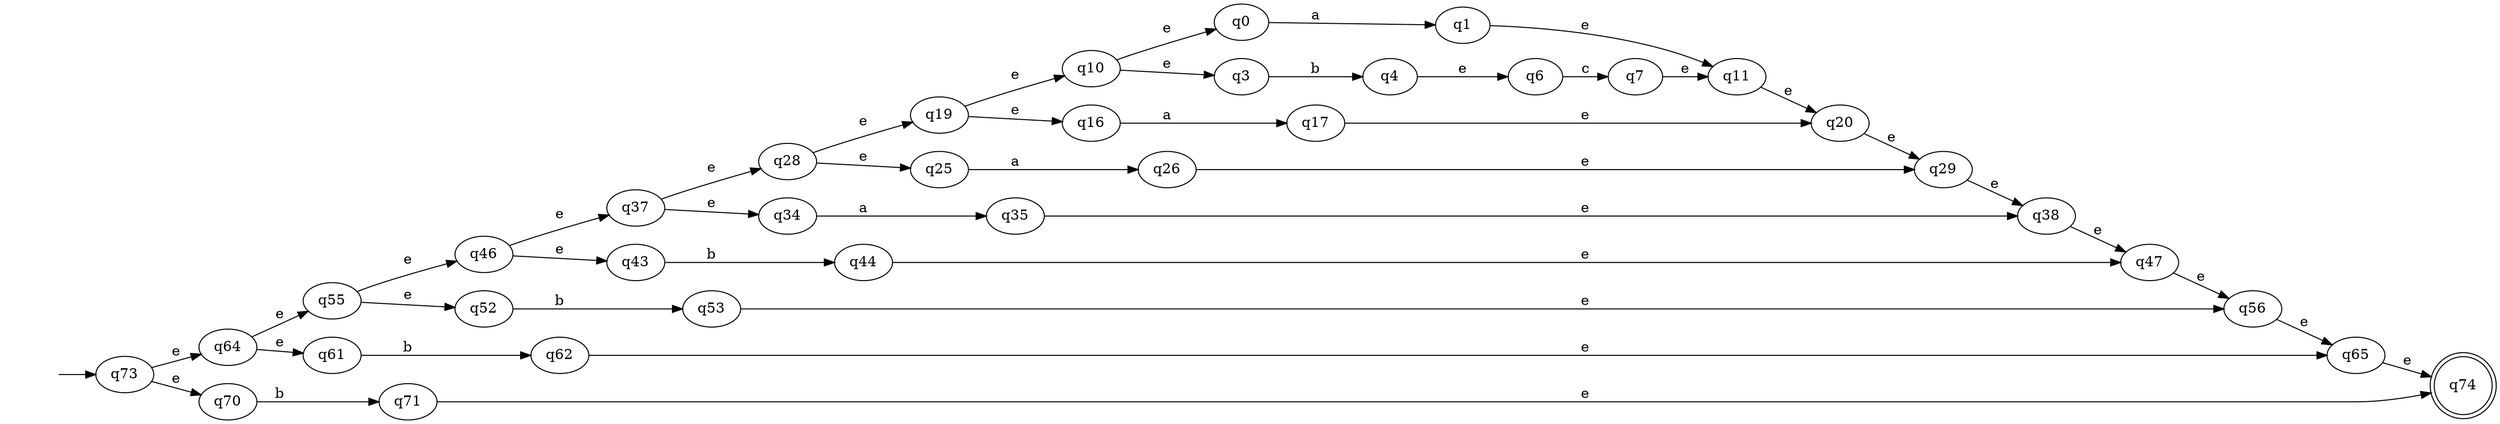 digraph "g"{
	rankdir=LR
	-1[style="invis"];
	-1->"q73";
	"q73"->"q64"[label="e"];
	"q73"->"q70"[label="e"];
	"q64"->"q55"[label="e"];
	"q64"->"q61"[label="e"];
	"q55"->"q46"[label="e"];
	"q55"->"q52"[label="e"];
	"q46"->"q37"[label="e"];
	"q46"->"q43"[label="e"];
	"q37"->"q28"[label="e"];
	"q37"->"q34"[label="e"];
	"q28"->"q19"[label="e"];
	"q28"->"q25"[label="e"];
	"q19"->"q10"[label="e"];
	"q19"->"q16"[label="e"];
	"q10"->"q0"[label="e"];
	"q10"->"q3"[label="e"];
	"q0"->"q1"[label="a"];
	"q1"->"q11"[label="e"];
	"q3"->"q4"[label="b"];
	"q4"->"q6"[label="e"];
	"q6"->"q7"[label="c"];
	"q7"->"q11"[label="e"];
	"q11"->"q20"[label="e"];
	"q16"->"q17"[label="a"];
	"q17"->"q20"[label="e"];
	"q20"->"q29"[label="e"];
	"q25"->"q26"[label="a"];
	"q26"->"q29"[label="e"];
	"q29"->"q38"[label="e"];
	"q34"->"q35"[label="a"];
	"q35"->"q38"[label="e"];
	"q38"->"q47"[label="e"];
	"q43"->"q44"[label="b"];
	"q44"->"q47"[label="e"];
	"q47"->"q56"[label="e"];
	"q52"->"q53"[label="b"];
	"q53"->"q56"[label="e"];
	"q56"->"q65"[label="e"];
	"q61"->"q62"[label="b"];
	"q62"->"q65"[label="e"];
	"q65"->"q74"[label="e"];
	"q70"->"q71"[label="b"];
	"q71"->"q74"[label="e"];
	"q74"[shape="doublecircle"];
}